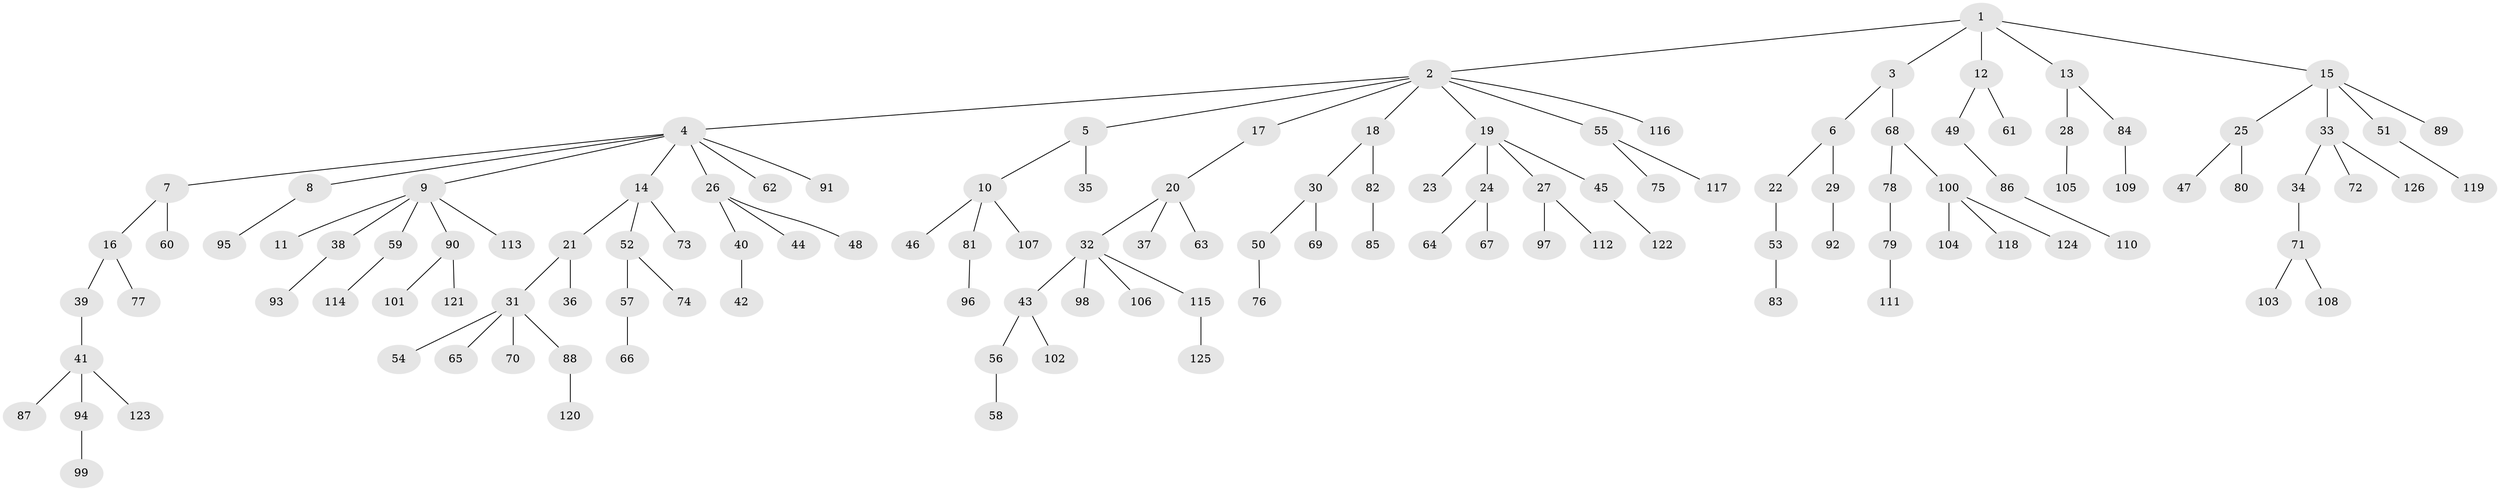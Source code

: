// coarse degree distribution, {6: 0.03488372093023256, 11: 0.011627906976744186, 4: 0.011627906976744186, 7: 0.011627906976744186, 2: 0.20930232558139536, 1: 0.5581395348837209, 5: 0.023255813953488372, 3: 0.13953488372093023}
// Generated by graph-tools (version 1.1) at 2025/42/03/06/25 10:42:02]
// undirected, 126 vertices, 125 edges
graph export_dot {
graph [start="1"]
  node [color=gray90,style=filled];
  1;
  2;
  3;
  4;
  5;
  6;
  7;
  8;
  9;
  10;
  11;
  12;
  13;
  14;
  15;
  16;
  17;
  18;
  19;
  20;
  21;
  22;
  23;
  24;
  25;
  26;
  27;
  28;
  29;
  30;
  31;
  32;
  33;
  34;
  35;
  36;
  37;
  38;
  39;
  40;
  41;
  42;
  43;
  44;
  45;
  46;
  47;
  48;
  49;
  50;
  51;
  52;
  53;
  54;
  55;
  56;
  57;
  58;
  59;
  60;
  61;
  62;
  63;
  64;
  65;
  66;
  67;
  68;
  69;
  70;
  71;
  72;
  73;
  74;
  75;
  76;
  77;
  78;
  79;
  80;
  81;
  82;
  83;
  84;
  85;
  86;
  87;
  88;
  89;
  90;
  91;
  92;
  93;
  94;
  95;
  96;
  97;
  98;
  99;
  100;
  101;
  102;
  103;
  104;
  105;
  106;
  107;
  108;
  109;
  110;
  111;
  112;
  113;
  114;
  115;
  116;
  117;
  118;
  119;
  120;
  121;
  122;
  123;
  124;
  125;
  126;
  1 -- 2;
  1 -- 3;
  1 -- 12;
  1 -- 13;
  1 -- 15;
  2 -- 4;
  2 -- 5;
  2 -- 17;
  2 -- 18;
  2 -- 19;
  2 -- 55;
  2 -- 116;
  3 -- 6;
  3 -- 68;
  4 -- 7;
  4 -- 8;
  4 -- 9;
  4 -- 14;
  4 -- 26;
  4 -- 62;
  4 -- 91;
  5 -- 10;
  5 -- 35;
  6 -- 22;
  6 -- 29;
  7 -- 16;
  7 -- 60;
  8 -- 95;
  9 -- 11;
  9 -- 38;
  9 -- 59;
  9 -- 90;
  9 -- 113;
  10 -- 46;
  10 -- 81;
  10 -- 107;
  12 -- 49;
  12 -- 61;
  13 -- 28;
  13 -- 84;
  14 -- 21;
  14 -- 52;
  14 -- 73;
  15 -- 25;
  15 -- 33;
  15 -- 51;
  15 -- 89;
  16 -- 39;
  16 -- 77;
  17 -- 20;
  18 -- 30;
  18 -- 82;
  19 -- 23;
  19 -- 24;
  19 -- 27;
  19 -- 45;
  20 -- 32;
  20 -- 37;
  20 -- 63;
  21 -- 31;
  21 -- 36;
  22 -- 53;
  24 -- 64;
  24 -- 67;
  25 -- 47;
  25 -- 80;
  26 -- 40;
  26 -- 44;
  26 -- 48;
  27 -- 97;
  27 -- 112;
  28 -- 105;
  29 -- 92;
  30 -- 50;
  30 -- 69;
  31 -- 54;
  31 -- 65;
  31 -- 70;
  31 -- 88;
  32 -- 43;
  32 -- 98;
  32 -- 106;
  32 -- 115;
  33 -- 34;
  33 -- 72;
  33 -- 126;
  34 -- 71;
  38 -- 93;
  39 -- 41;
  40 -- 42;
  41 -- 87;
  41 -- 94;
  41 -- 123;
  43 -- 56;
  43 -- 102;
  45 -- 122;
  49 -- 86;
  50 -- 76;
  51 -- 119;
  52 -- 57;
  52 -- 74;
  53 -- 83;
  55 -- 75;
  55 -- 117;
  56 -- 58;
  57 -- 66;
  59 -- 114;
  68 -- 78;
  68 -- 100;
  71 -- 103;
  71 -- 108;
  78 -- 79;
  79 -- 111;
  81 -- 96;
  82 -- 85;
  84 -- 109;
  86 -- 110;
  88 -- 120;
  90 -- 101;
  90 -- 121;
  94 -- 99;
  100 -- 104;
  100 -- 118;
  100 -- 124;
  115 -- 125;
}
